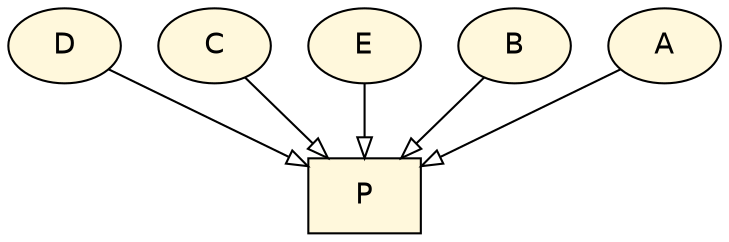 digraph {
"a82f56e5-2c39-4b43-8660-c5b03cdd0754" [label="D", shape=ellipse, style=filled, fillcolor=cornsilk, fontname=Helvetica];
"a82f56e5-2c39-4b43-8660-c5b03cdd0754" -> "3f7479d8-6e7a-4886-b063-da8efb07a1bb" [taillabel="", arrowhead=onormal, fontname=Helvetica];
"3f7479d8-6e7a-4886-b063-da8efb07a1bb" [label="P", shape=box, style=filled, fillcolor=cornsilk, fontname=Helvetica];
"f1b9a5bb-0897-4d8d-8cd9-58b691dbf16b" [label="C", shape=ellipse, style=filled, fillcolor=cornsilk, fontname=Helvetica];
"f1b9a5bb-0897-4d8d-8cd9-58b691dbf16b" -> "3f7479d8-6e7a-4886-b063-da8efb07a1bb" [taillabel="", arrowhead=onormal, fontname=Helvetica];
"c0897e02-c25c-4774-8392-91b8ed7c1c07" [label="E", shape=ellipse, style=filled, fillcolor=cornsilk, fontname=Helvetica];
"c0897e02-c25c-4774-8392-91b8ed7c1c07" -> "3f7479d8-6e7a-4886-b063-da8efb07a1bb" [taillabel="", arrowhead=onormal, fontname=Helvetica];
"da3a7381-3d59-41b6-b4c2-0cd1bdeb8a70" [label="B", shape=ellipse, style=filled, fillcolor=cornsilk, fontname=Helvetica];
"da3a7381-3d59-41b6-b4c2-0cd1bdeb8a70" -> "3f7479d8-6e7a-4886-b063-da8efb07a1bb" [taillabel="", arrowhead=onormal, fontname=Helvetica];
"8bd86b81-2c89-473a-b036-d0698c30ceb4" [label="A", shape=ellipse, style=filled, fillcolor=cornsilk, fontname=Helvetica];
"8bd86b81-2c89-473a-b036-d0698c30ceb4" -> "3f7479d8-6e7a-4886-b063-da8efb07a1bb" [taillabel="", arrowhead=onormal, fontname=Helvetica];
}
